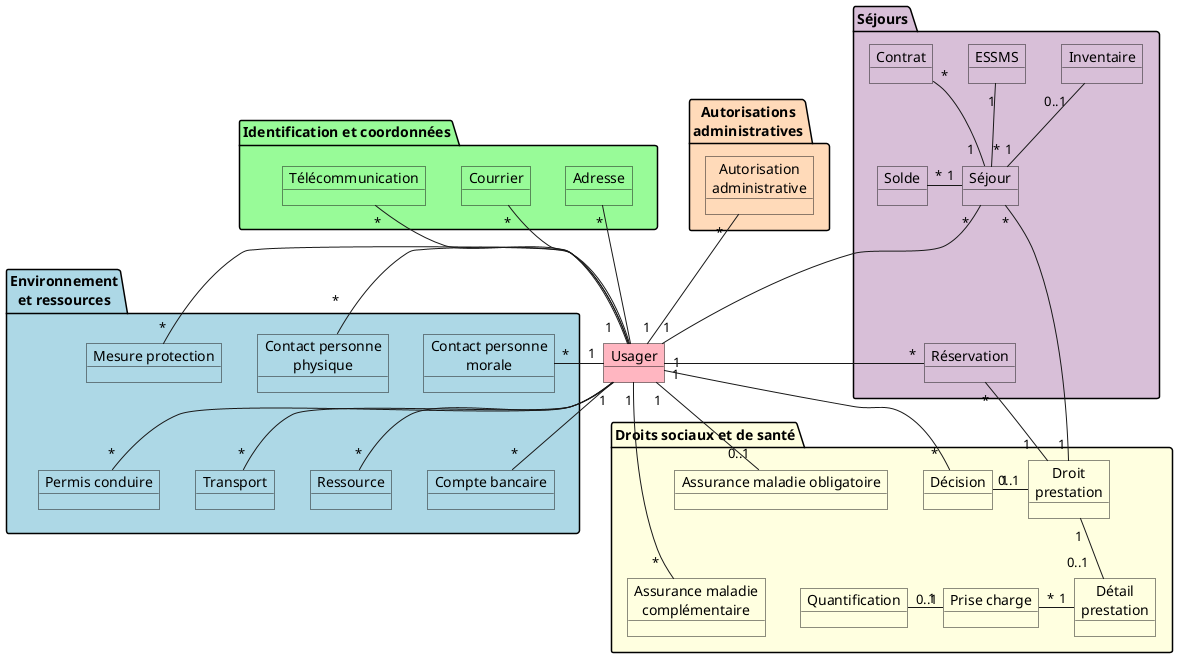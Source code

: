 @startuml

object Usager #LightPink


package "Identification et coordonnées" as id #PaleGreen {
    object Courrier #PaleGreen
    object Adresse #PaleGreen
    object Télécommunication #PaleGreen
}

Télécommunication "*" - "1    " Usager
Adresse "*" - Usager
Courrier "*" - Usager


package "Autorisations\nadministratives" as Auto #PeachPuff {
    object "Autorisation\nadministrative" as auto #PeachPuff
}

auto " *   " -- "1" Usager


package "Droits sociaux et de santé" as Droit #LightYellow {
    object "Assurance maladie\ncomplémentaire" as assC #LightYellow
    object "Assurance maladie obligatoire" as assO #LightYellow
    object Décision #LightYellow
    object "Droit\nprestation" as presta #LightYellow
    object "Détail\nprestation" as detail #LightYellow
    object "Prise charge" as pc #LightYellow
    object Quantification #LightYellow
}

hide @unlinked

Usager "1" -- " *  "  assC
Usager "1" -- "0..1" assO
Usager "1" -- " *  " Décision
Décision "1" - " 0..1" presta
presta "1" -- "0..1   " detail
pc "*" - "1" detail
Quantification "0..1" - " 1" pc

assO -[hidden]- assC

package Séjours #Thistle {
    object Séjour #Thistle
    object Solde #Thistle
    object Réservation #Thistle
    object Inventaire #Thistle
    object ESSMS #Thistle
    object Contrat #Thistle
}

Usager "1" - "  *  " Séjour
Solde "*" - "1" Séjour
Inventaire "0..1   "-- "1" Séjour
ESSMS "1" -- "*" Séjour
Contrat "*" -- "1  " Séjour
Réservation "*" -- "1" Usager
Réservation "*" -- "1   " presta
Séjour "*" -- "1 " presta

Séjour -[hidden]- Réservation


package "Environnement\net ressources" as Env #LightBlue {
    object "Contact personne\nmorale" as contactM #LightBlue
    object "Contact personne\nphysique" as contactP #LightBlue
    object "Permis conduire" as permis #LightBlue
    object Transport #LightBlue
    object "Compte bancaire" as cb #LightBlue
    object Ressource #LightBlue
    object "Mesure protection" as mp #LightBlue
}

Usager "1" - "*" contactM
Usager - "*\n" contactP 
Usager - "*" permis 
Usager - "*" Transport 
Usager "1" - " *" cb
Usager - "*" Ressource
Usager - "*" mp

contactP -[hidden]- Ressource
contactM -[hidden]- cb
mp -[hidden]- Transport
mp -[hidden]- permis


id -[hidden]- Env

@enduml